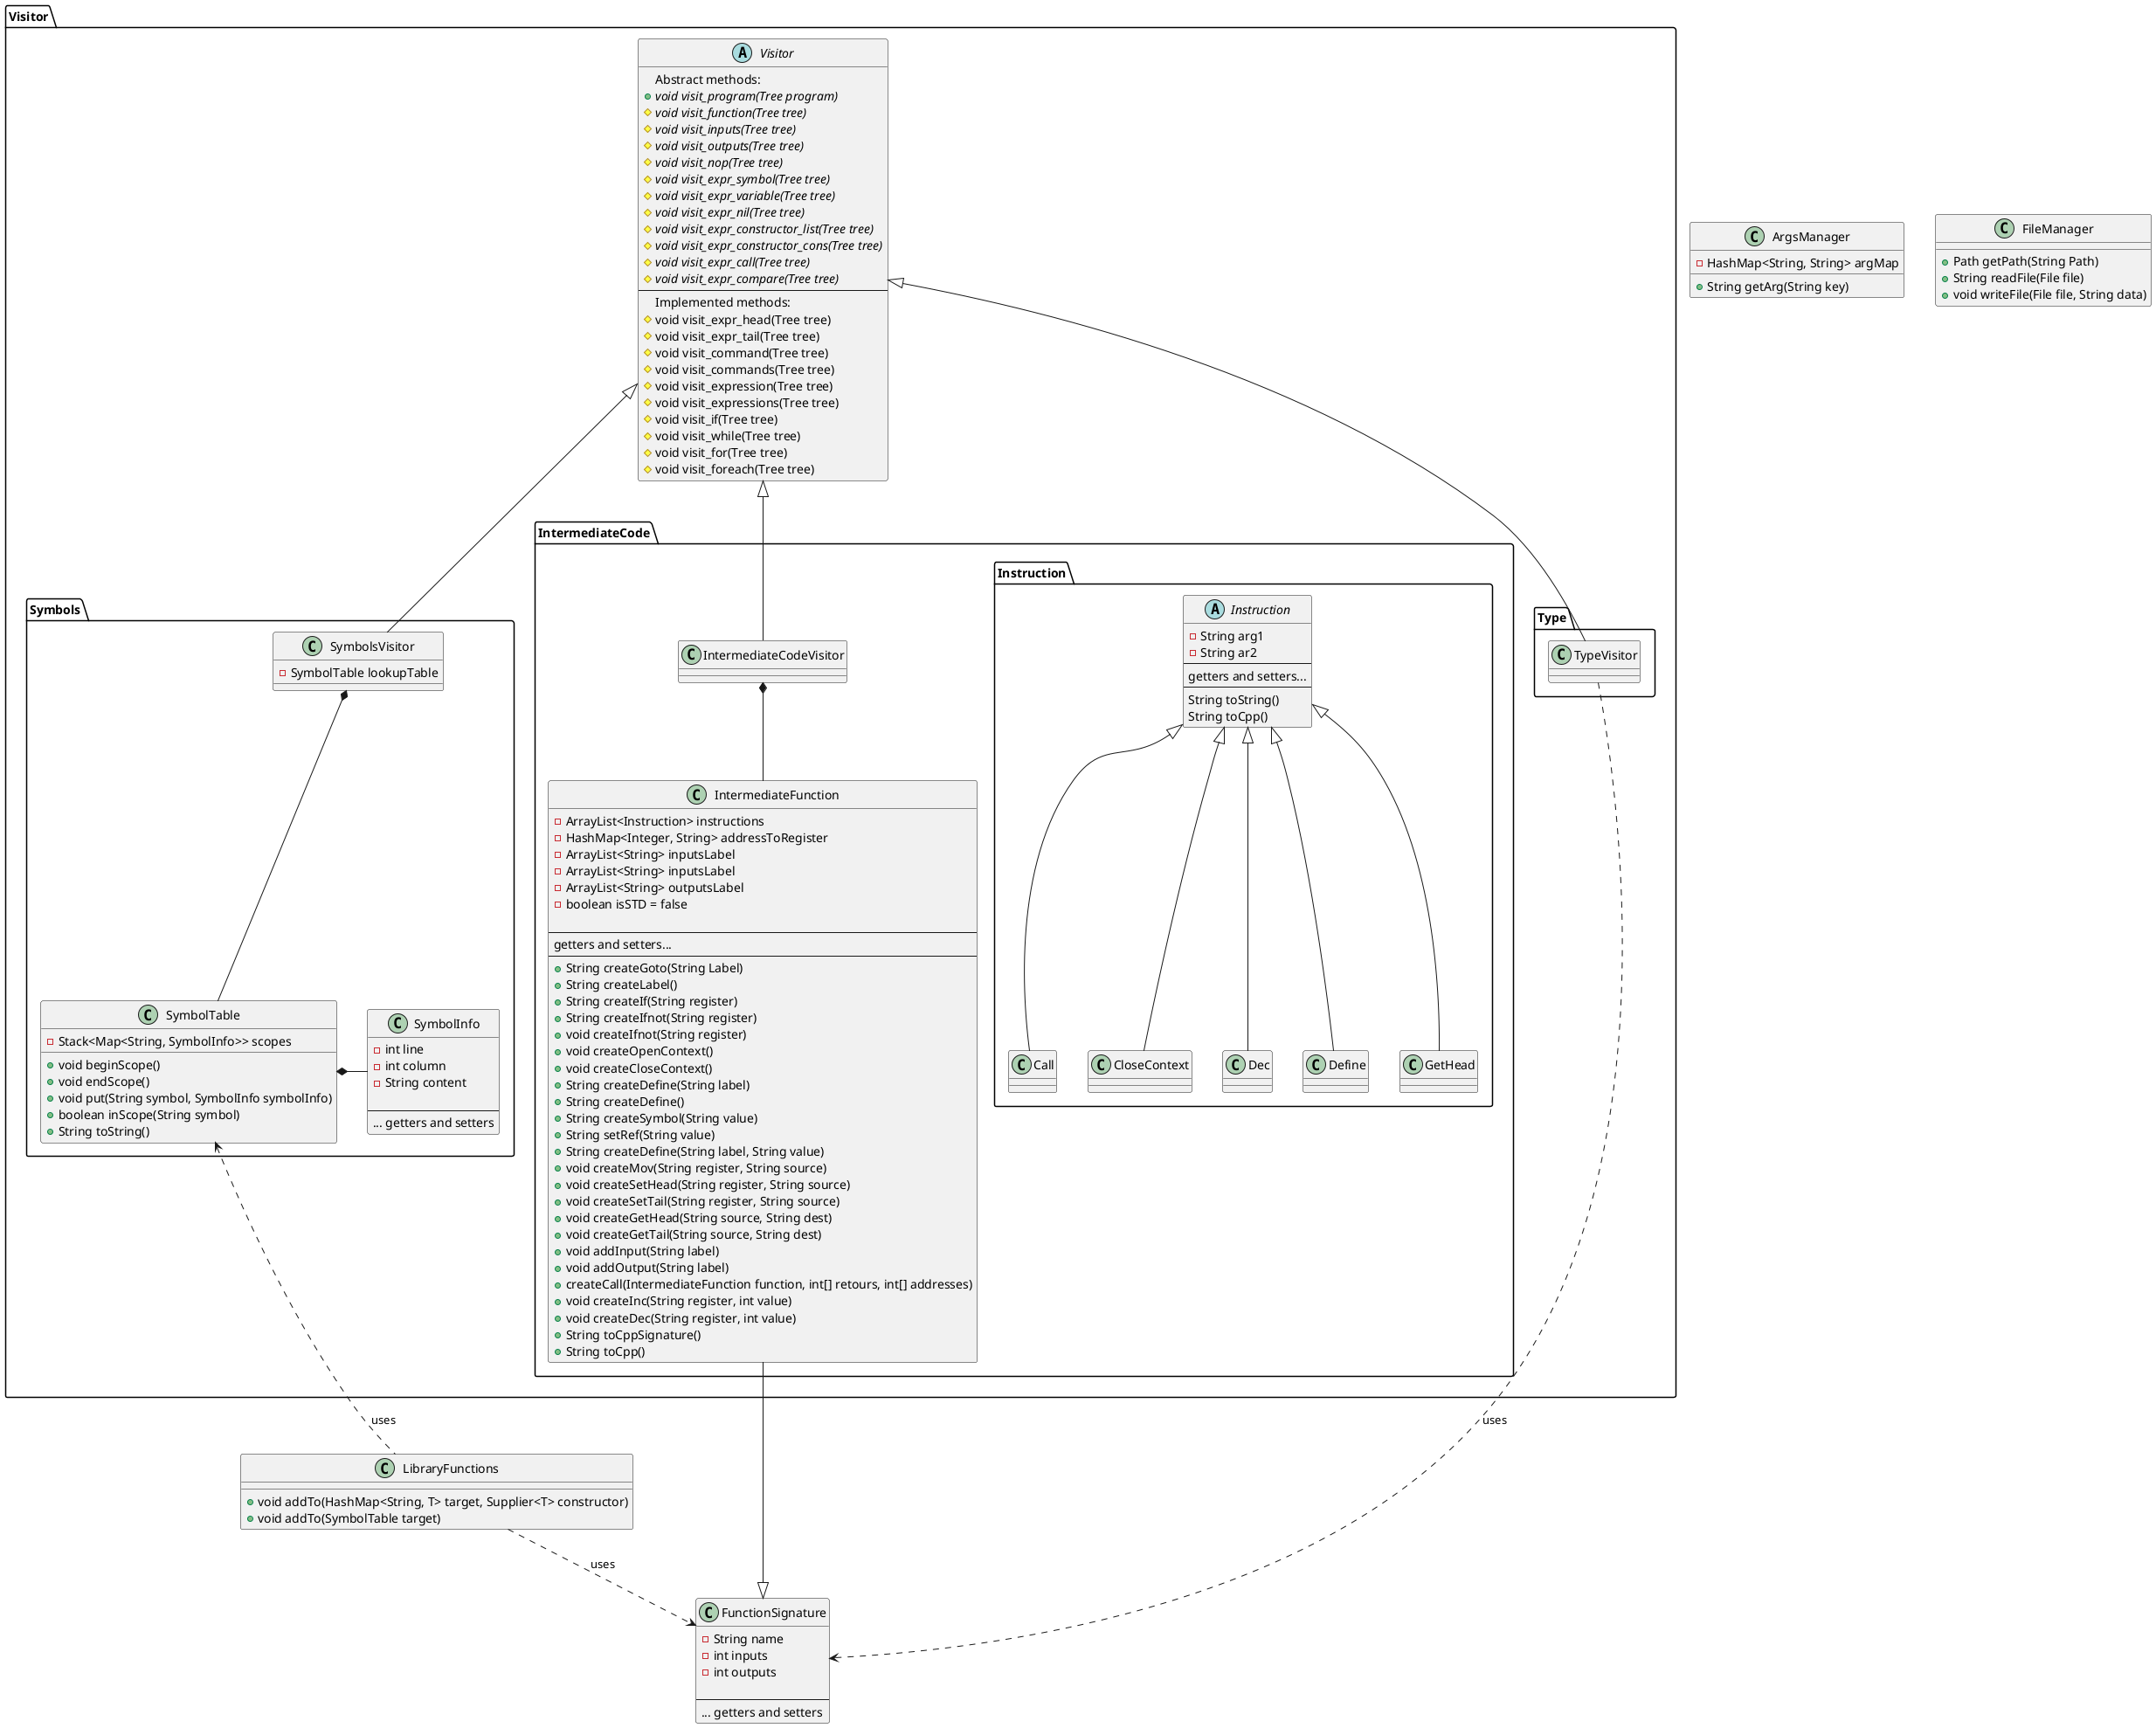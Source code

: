 @startuml class_diagram

package Visitor {

    abstract Visitor {
        Abstract methods:
        + {abstract} void visit_program(Tree program)
        # {abstract} void visit_function(Tree tree)
        # {abstract} void visit_inputs(Tree tree)
        # {abstract} void visit_outputs(Tree tree)
        # {abstract} void visit_nop(Tree tree)
        # {abstract} void visit_expr_symbol(Tree tree)
        # {abstract} void visit_expr_variable(Tree tree)
        # {abstract} void visit_expr_nil(Tree tree)
        # {abstract} void visit_expr_constructor_list(Tree tree)
        # {abstract} void visit_expr_constructor_cons(Tree tree)
        # {abstract} void visit_expr_call(Tree tree)
        # {abstract} void visit_expr_compare(Tree tree)
        --
        Implemented methods:
        # void visit_expr_head(Tree tree)
        # void visit_expr_tail(Tree tree)
        # void visit_command(Tree tree)
        # void visit_commands(Tree tree)
        # void visit_expression(Tree tree)
        # void visit_expressions(Tree tree)
        # void visit_if(Tree tree)
        # void visit_while(Tree tree)
        # void visit_for(Tree tree)
        # void visit_foreach(Tree tree)
    } 
    
    package Type {
        class TypeVisitor
    }
    Visitor <|-- TypeVisitor

    package Symbols {
        class SymbolTable {
            - Stack<Map<String, SymbolInfo>> scopes

            + void beginScope()
            + void endScope()
            + void put(String symbol, SymbolInfo symbolInfo)
            + boolean inScope(String symbol)
            + String toString()
        }

        class SymbolInfo {
            - int line
            - int column
            - String content 

            --
            ... getters and setters
        } 
        SymbolTable *- SymbolInfo

        class SymbolsVisitor {
            - SymbolTable lookupTable
        }
        SymbolsVisitor *-- SymbolTable

    }
    Visitor <|-- SymbolsVisitor


    package IntermediateCode {
        class IntermediateCodeVisitor

        class IntermediateFunction {
            - ArrayList<Instruction> instructions
            - HashMap<Integer, String> addressToRegister
            - ArrayList<String> inputsLabel
            - ArrayList<String> inputsLabel
            - ArrayList<String> outputsLabel
            - boolean isSTD = false

            --
            getters and setters...
            --
            + String createGoto(String Label)
            + String createLabel()
            + String createIf(String register)
            + String createIfnot(String register)
            + void createIfnot(String register)
            + void createOpenContext()
            + void createCloseContext()
            + String createDefine(String label)
            + String createDefine()
            + String createSymbol(String value)
            + String setRef(String value)
            + String createDefine(String label, String value)
            + void createMov(String register, String source)
            + void createSetHead(String register, String source)
            + void createSetTail(String register, String source)
            + void createGetHead(String source, String dest)
            + void createGetTail(String source, String dest)
            + void addInput(String label)
            + void addOutput(String label)
            + createCall(IntermediateFunction function, int[] retours, int[] addresses)
            + void createInc(String register, int value)
            + void createDec(String register, int value)
            + String toCppSignature()
            + String toCpp()
        }

        package Instruction {
            abstract Instruction {
                - String arg1
                - String ar2
                --
                getters and setters...
                --
                String toString()
                String toCpp()
            }

            class Call
            Instruction <|-- Call


            class CloseContext
            Instruction <|-- CloseContext


            class Dec
            Instruction <|-- Dec


            class Define
            Instruction <|-- Define


            class GetHead
            Instruction <|-- GetHead
        }

    }
    Visitor <|-- IntermediateCodeVisitor
    IntermediateCodeVisitor *-- IntermediateFunction

}


class ArgsManager {
    - HashMap<String, String> argMap
    + String getArg(String key)
}

class FileManager {
    + Path getPath(String Path)
    + String readFile(File file)
    + void writeFile(File file, String data)
}

class FunctionSignature {
    - String name
    - int inputs 
    - int outputs 

    --
    ... getters and setters
}
IntermediateFunction --|> FunctionSignature
LibraryFunctions ..> FunctionSignature : uses
TypeVisitor ..> FunctionSignature : uses

class LibraryFunctions {
    + void addTo(HashMap<String, T> target, Supplier<T> constructor)
    + void addTo(SymbolTable target)
}
SymbolTable <.. LibraryFunctions : uses

@enduml